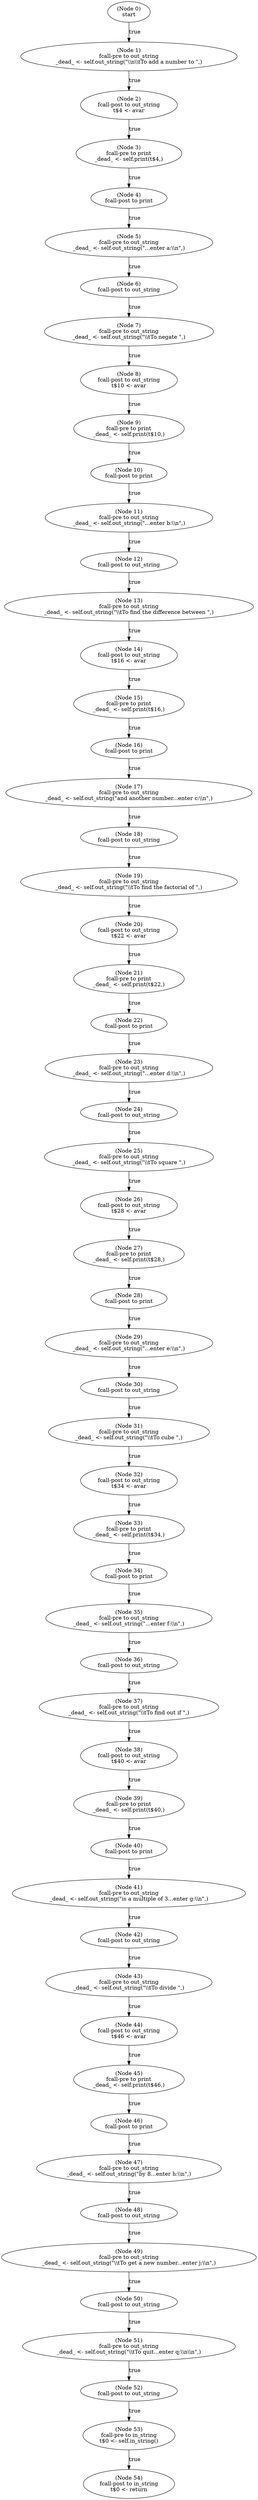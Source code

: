 digraph menu_post {
  n0 [label="(Node 0)\nstart\n"];
 n0 -> n1 [label="true"];
  n1 [label="(Node 1)\nfcall-pre to out_string\n_dead_ <- self.out_string(\"\\\\n\\\\tTo add a number to \",)\n"];
 n1 -> n2 [label="true"];
  n2 [label="(Node 2)\nfcall-post to out_string\nt$4 <- avar\n"];
 n2 -> n3 [label="true"];
  n3 [label="(Node 3)\nfcall-pre to print\n_dead_ <- self.print(t$4,)\n"];
 n3 -> n4 [label="true"];
  n4 [label="(Node 4)\nfcall-post to print\n"];
 n4 -> n5 [label="true"];
  n5 [label="(Node 5)\nfcall-pre to out_string\n_dead_ <- self.out_string(\"...enter a:\\\\n\",)\n"];
 n5 -> n6 [label="true"];
  n6 [label="(Node 6)\nfcall-post to out_string\n"];
 n6 -> n7 [label="true"];
  n7 [label="(Node 7)\nfcall-pre to out_string\n_dead_ <- self.out_string(\"\\\\tTo negate \",)\n"];
 n7 -> n8 [label="true"];
  n8 [label="(Node 8)\nfcall-post to out_string\nt$10 <- avar\n"];
 n8 -> n9 [label="true"];
  n9 [label="(Node 9)\nfcall-pre to print\n_dead_ <- self.print(t$10,)\n"];
 n9 -> n10 [label="true"];
  n10 [label="(Node 10)\nfcall-post to print\n"];
 n10 -> n11 [label="true"];
  n11 [label="(Node 11)\nfcall-pre to out_string\n_dead_ <- self.out_string(\"...enter b:\\\\n\",)\n"];
 n11 -> n12 [label="true"];
  n12 [label="(Node 12)\nfcall-post to out_string\n"];
 n12 -> n13 [label="true"];
  n13 [label="(Node 13)\nfcall-pre to out_string\n_dead_ <- self.out_string(\"\\\\tTo find the difference between \",)\n"];
 n13 -> n14 [label="true"];
  n14 [label="(Node 14)\nfcall-post to out_string\nt$16 <- avar\n"];
 n14 -> n15 [label="true"];
  n15 [label="(Node 15)\nfcall-pre to print\n_dead_ <- self.print(t$16,)\n"];
 n15 -> n16 [label="true"];
  n16 [label="(Node 16)\nfcall-post to print\n"];
 n16 -> n17 [label="true"];
  n17 [label="(Node 17)\nfcall-pre to out_string\n_dead_ <- self.out_string(\"and another number...enter c:\\\\n\",)\n"];
 n17 -> n18 [label="true"];
  n18 [label="(Node 18)\nfcall-post to out_string\n"];
 n18 -> n19 [label="true"];
  n19 [label="(Node 19)\nfcall-pre to out_string\n_dead_ <- self.out_string(\"\\\\tTo find the factorial of \",)\n"];
 n19 -> n20 [label="true"];
  n20 [label="(Node 20)\nfcall-post to out_string\nt$22 <- avar\n"];
 n20 -> n21 [label="true"];
  n21 [label="(Node 21)\nfcall-pre to print\n_dead_ <- self.print(t$22,)\n"];
 n21 -> n22 [label="true"];
  n22 [label="(Node 22)\nfcall-post to print\n"];
 n22 -> n23 [label="true"];
  n23 [label="(Node 23)\nfcall-pre to out_string\n_dead_ <- self.out_string(\"...enter d:\\\\n\",)\n"];
 n23 -> n24 [label="true"];
  n24 [label="(Node 24)\nfcall-post to out_string\n"];
 n24 -> n25 [label="true"];
  n25 [label="(Node 25)\nfcall-pre to out_string\n_dead_ <- self.out_string(\"\\\\tTo square \",)\n"];
 n25 -> n26 [label="true"];
  n26 [label="(Node 26)\nfcall-post to out_string\nt$28 <- avar\n"];
 n26 -> n27 [label="true"];
  n27 [label="(Node 27)\nfcall-pre to print\n_dead_ <- self.print(t$28,)\n"];
 n27 -> n28 [label="true"];
  n28 [label="(Node 28)\nfcall-post to print\n"];
 n28 -> n29 [label="true"];
  n29 [label="(Node 29)\nfcall-pre to out_string\n_dead_ <- self.out_string(\"...enter e:\\\\n\",)\n"];
 n29 -> n30 [label="true"];
  n30 [label="(Node 30)\nfcall-post to out_string\n"];
 n30 -> n31 [label="true"];
  n31 [label="(Node 31)\nfcall-pre to out_string\n_dead_ <- self.out_string(\"\\\\tTo cube \",)\n"];
 n31 -> n32 [label="true"];
  n32 [label="(Node 32)\nfcall-post to out_string\nt$34 <- avar\n"];
 n32 -> n33 [label="true"];
  n33 [label="(Node 33)\nfcall-pre to print\n_dead_ <- self.print(t$34,)\n"];
 n33 -> n34 [label="true"];
  n34 [label="(Node 34)\nfcall-post to print\n"];
 n34 -> n35 [label="true"];
  n35 [label="(Node 35)\nfcall-pre to out_string\n_dead_ <- self.out_string(\"...enter f:\\\\n\",)\n"];
 n35 -> n36 [label="true"];
  n36 [label="(Node 36)\nfcall-post to out_string\n"];
 n36 -> n37 [label="true"];
  n37 [label="(Node 37)\nfcall-pre to out_string\n_dead_ <- self.out_string(\"\\\\tTo find out if \",)\n"];
 n37 -> n38 [label="true"];
  n38 [label="(Node 38)\nfcall-post to out_string\nt$40 <- avar\n"];
 n38 -> n39 [label="true"];
  n39 [label="(Node 39)\nfcall-pre to print\n_dead_ <- self.print(t$40,)\n"];
 n39 -> n40 [label="true"];
  n40 [label="(Node 40)\nfcall-post to print\n"];
 n40 -> n41 [label="true"];
  n41 [label="(Node 41)\nfcall-pre to out_string\n_dead_ <- self.out_string(\"is a multiple of 3...enter g:\\\\n\",)\n"];
 n41 -> n42 [label="true"];
  n42 [label="(Node 42)\nfcall-post to out_string\n"];
 n42 -> n43 [label="true"];
  n43 [label="(Node 43)\nfcall-pre to out_string\n_dead_ <- self.out_string(\"\\\\tTo divide \",)\n"];
 n43 -> n44 [label="true"];
  n44 [label="(Node 44)\nfcall-post to out_string\nt$46 <- avar\n"];
 n44 -> n45 [label="true"];
  n45 [label="(Node 45)\nfcall-pre to print\n_dead_ <- self.print(t$46,)\n"];
 n45 -> n46 [label="true"];
  n46 [label="(Node 46)\nfcall-post to print\n"];
 n46 -> n47 [label="true"];
  n47 [label="(Node 47)\nfcall-pre to out_string\n_dead_ <- self.out_string(\"by 8...enter h:\\\\n\",)\n"];
 n47 -> n48 [label="true"];
  n48 [label="(Node 48)\nfcall-post to out_string\n"];
 n48 -> n49 [label="true"];
  n49 [label="(Node 49)\nfcall-pre to out_string\n_dead_ <- self.out_string(\"\\\\tTo get a new number...enter j:\\\\n\",)\n"];
 n49 -> n50 [label="true"];
  n50 [label="(Node 50)\nfcall-post to out_string\n"];
 n50 -> n51 [label="true"];
  n51 [label="(Node 51)\nfcall-pre to out_string\n_dead_ <- self.out_string(\"\\\\tTo quit...enter q:\\\\n\\\\n\",)\n"];
 n51 -> n52 [label="true"];
  n52 [label="(Node 52)\nfcall-post to out_string\n"];
 n52 -> n53 [label="true"];
  n53 [label="(Node 53)\nfcall-pre to in_string\nt$0 <- self.in_string()\n"];
 n53 -> n54 [label="true"];
  n54 [label="(Node 54)\nfcall-post to in_string\nt$0 <- return\n"];
}

